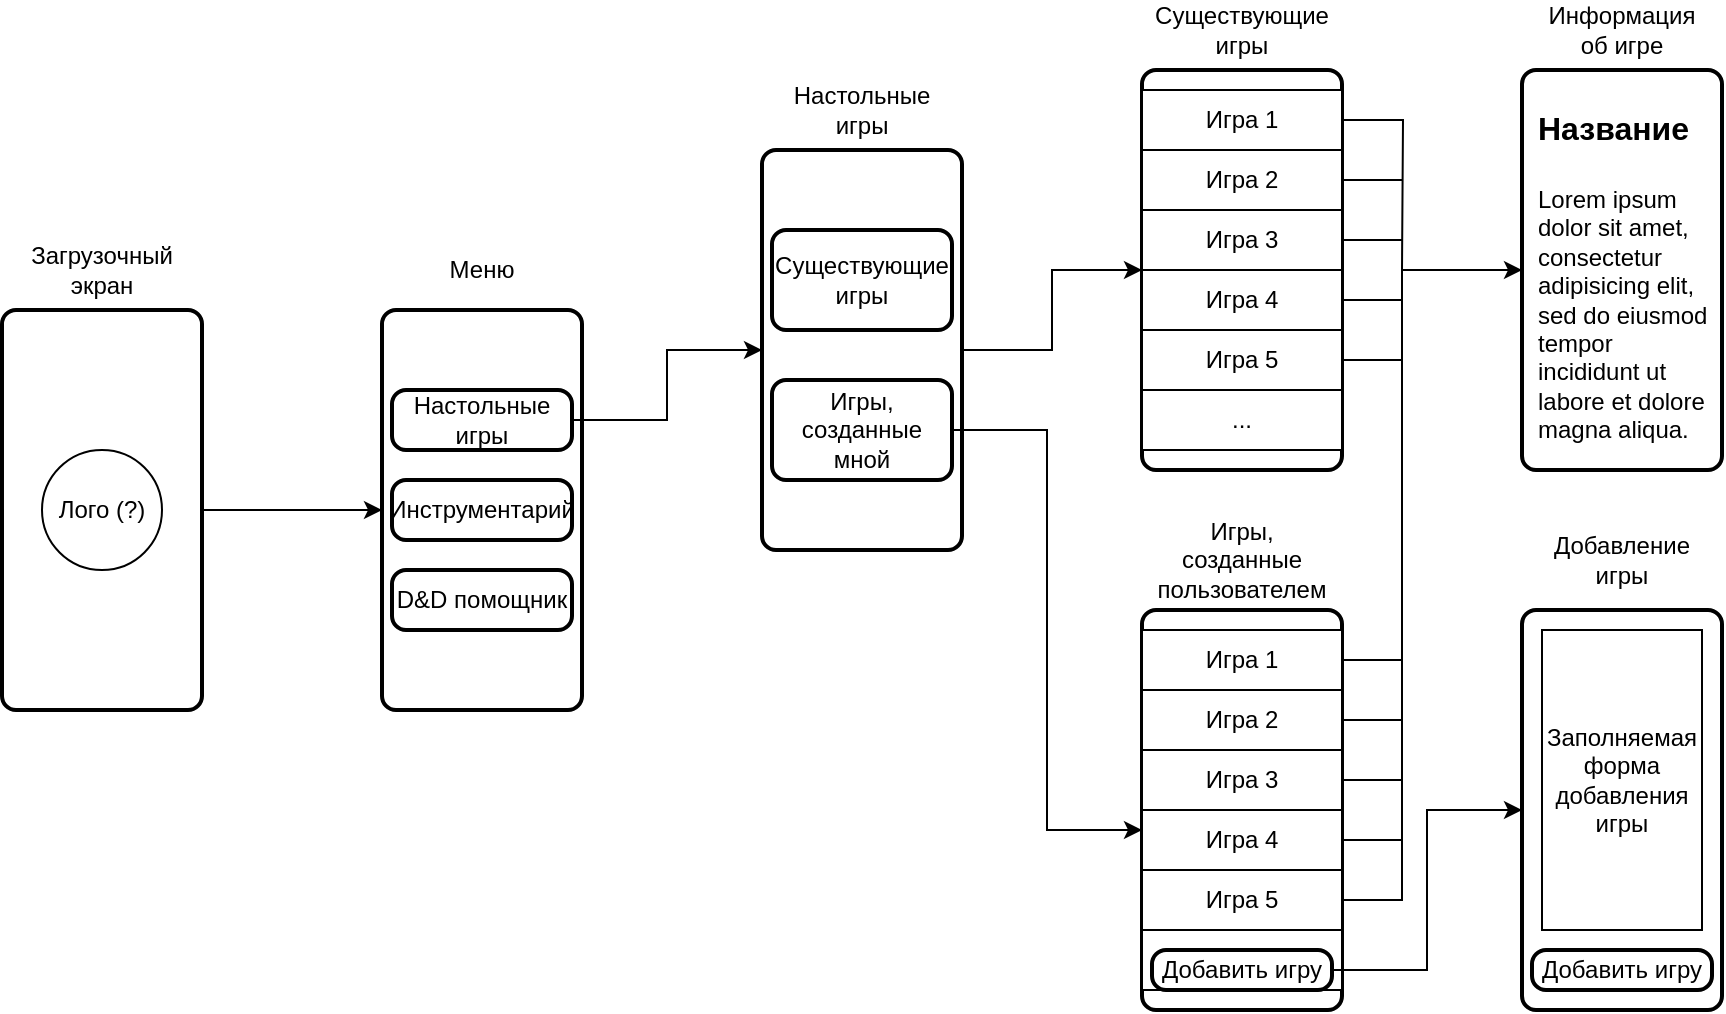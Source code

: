 <mxfile version="14.4.8" type="github">
  <diagram id="Wds3WwnXhRN4io4Kgcd5" name="Page-1">
    <mxGraphModel dx="1221" dy="678" grid="1" gridSize="10" guides="1" tooltips="1" connect="1" arrows="1" fold="1" page="1" pageScale="1" pageWidth="1169" pageHeight="827" math="0" shadow="0">
      <root>
        <mxCell id="0" />
        <mxCell id="1" parent="0" />
        <mxCell id="EYJ2kRQVxU2eaPTJzhmD-4" style="edgeStyle=orthogonalEdgeStyle;rounded=0;orthogonalLoop=1;jettySize=auto;html=1;exitX=1;exitY=0.5;exitDx=0;exitDy=0;" edge="1" parent="1" source="EYJ2kRQVxU2eaPTJzhmD-1" target="EYJ2kRQVxU2eaPTJzhmD-2">
          <mxGeometry relative="1" as="geometry" />
        </mxCell>
        <mxCell id="EYJ2kRQVxU2eaPTJzhmD-1" value="" style="rounded=1;whiteSpace=wrap;html=1;absoluteArcSize=1;arcSize=14;strokeWidth=2;" vertex="1" parent="1">
          <mxGeometry x="70" y="200" width="100" height="200" as="geometry" />
        </mxCell>
        <mxCell id="EYJ2kRQVxU2eaPTJzhmD-2" value="" style="rounded=1;whiteSpace=wrap;html=1;absoluteArcSize=1;arcSize=14;strokeWidth=2;" vertex="1" parent="1">
          <mxGeometry x="260" y="200" width="100" height="200" as="geometry" />
        </mxCell>
        <mxCell id="EYJ2kRQVxU2eaPTJzhmD-20" style="edgeStyle=orthogonalEdgeStyle;rounded=0;orthogonalLoop=1;jettySize=auto;html=1;exitX=1;exitY=0.5;exitDx=0;exitDy=0;entryX=0;entryY=0.5;entryDx=0;entryDy=0;" edge="1" parent="1" source="EYJ2kRQVxU2eaPTJzhmD-5" target="EYJ2kRQVxU2eaPTJzhmD-14">
          <mxGeometry relative="1" as="geometry" />
        </mxCell>
        <mxCell id="EYJ2kRQVxU2eaPTJzhmD-5" value="Настольные игры" style="rounded=1;whiteSpace=wrap;html=1;absoluteArcSize=1;arcSize=14;strokeWidth=2;" vertex="1" parent="1">
          <mxGeometry x="265" y="240" width="90" height="30" as="geometry" />
        </mxCell>
        <mxCell id="EYJ2kRQVxU2eaPTJzhmD-6" value="Инструментарий" style="rounded=1;whiteSpace=wrap;html=1;absoluteArcSize=1;arcSize=14;strokeWidth=2;" vertex="1" parent="1">
          <mxGeometry x="265" y="285" width="90" height="30" as="geometry" />
        </mxCell>
        <mxCell id="EYJ2kRQVxU2eaPTJzhmD-7" value="D&amp;amp;D помощник" style="rounded=1;whiteSpace=wrap;html=1;absoluteArcSize=1;arcSize=14;strokeWidth=2;" vertex="1" parent="1">
          <mxGeometry x="265" y="330" width="90" height="30" as="geometry" />
        </mxCell>
        <mxCell id="EYJ2kRQVxU2eaPTJzhmD-8" value="Меню" style="text;html=1;strokeColor=none;fillColor=none;align=center;verticalAlign=middle;whiteSpace=wrap;rounded=0;" vertex="1" parent="1">
          <mxGeometry x="290" y="170" width="40" height="20" as="geometry" />
        </mxCell>
        <mxCell id="EYJ2kRQVxU2eaPTJzhmD-9" value="Загрузочный экран" style="text;html=1;strokeColor=none;fillColor=none;align=center;verticalAlign=middle;whiteSpace=wrap;rounded=0;" vertex="1" parent="1">
          <mxGeometry x="100" y="170" width="40" height="20" as="geometry" />
        </mxCell>
        <mxCell id="EYJ2kRQVxU2eaPTJzhmD-13" value="Лого (?)" style="ellipse;whiteSpace=wrap;html=1;aspect=fixed;" vertex="1" parent="1">
          <mxGeometry x="90" y="270" width="60" height="60" as="geometry" />
        </mxCell>
        <mxCell id="EYJ2kRQVxU2eaPTJzhmD-30" style="edgeStyle=orthogonalEdgeStyle;rounded=0;orthogonalLoop=1;jettySize=auto;html=1;exitX=1;exitY=0.5;exitDx=0;exitDy=0;" edge="1" parent="1" source="EYJ2kRQVxU2eaPTJzhmD-14" target="EYJ2kRQVxU2eaPTJzhmD-19">
          <mxGeometry relative="1" as="geometry" />
        </mxCell>
        <mxCell id="EYJ2kRQVxU2eaPTJzhmD-14" value="" style="rounded=1;whiteSpace=wrap;html=1;absoluteArcSize=1;arcSize=14;strokeWidth=2;" vertex="1" parent="1">
          <mxGeometry x="450" y="120" width="100" height="200" as="geometry" />
        </mxCell>
        <mxCell id="EYJ2kRQVxU2eaPTJzhmD-15" value="Существующие игры" style="rounded=1;whiteSpace=wrap;html=1;absoluteArcSize=1;arcSize=14;strokeWidth=2;" vertex="1" parent="1">
          <mxGeometry x="455" y="160" width="90" height="50" as="geometry" />
        </mxCell>
        <mxCell id="EYJ2kRQVxU2eaPTJzhmD-33" style="edgeStyle=orthogonalEdgeStyle;rounded=0;orthogonalLoop=1;jettySize=auto;html=1;exitX=1;exitY=0.5;exitDx=0;exitDy=0;entryX=0;entryY=0.55;entryDx=0;entryDy=0;entryPerimeter=0;" edge="1" parent="1" source="EYJ2kRQVxU2eaPTJzhmD-16" target="EYJ2kRQVxU2eaPTJzhmD-31">
          <mxGeometry relative="1" as="geometry" />
        </mxCell>
        <mxCell id="EYJ2kRQVxU2eaPTJzhmD-16" value="Игры, созданные мной" style="rounded=1;whiteSpace=wrap;html=1;absoluteArcSize=1;arcSize=14;strokeWidth=2;" vertex="1" parent="1">
          <mxGeometry x="455" y="235" width="90" height="50" as="geometry" />
        </mxCell>
        <mxCell id="EYJ2kRQVxU2eaPTJzhmD-17" value="Настольные игры" style="text;html=1;strokeColor=none;fillColor=none;align=center;verticalAlign=middle;whiteSpace=wrap;rounded=0;" vertex="1" parent="1">
          <mxGeometry x="480" y="90" width="40" height="20" as="geometry" />
        </mxCell>
        <mxCell id="EYJ2kRQVxU2eaPTJzhmD-19" value="" style="rounded=1;whiteSpace=wrap;html=1;absoluteArcSize=1;arcSize=14;strokeWidth=2;" vertex="1" parent="1">
          <mxGeometry x="640" y="80" width="100" height="200" as="geometry" />
        </mxCell>
        <mxCell id="EYJ2kRQVxU2eaPTJzhmD-21" value="Существующие игры" style="text;html=1;strokeColor=none;fillColor=none;align=center;verticalAlign=middle;whiteSpace=wrap;rounded=0;" vertex="1" parent="1">
          <mxGeometry x="670" y="50" width="40" height="20" as="geometry" />
        </mxCell>
        <mxCell id="EYJ2kRQVxU2eaPTJzhmD-58" style="edgeStyle=orthogonalEdgeStyle;rounded=0;orthogonalLoop=1;jettySize=auto;html=1;exitX=1;exitY=0.5;exitDx=0;exitDy=0;endArrow=none;endFill=0;" edge="1" parent="1" source="EYJ2kRQVxU2eaPTJzhmD-23">
          <mxGeometry relative="1" as="geometry">
            <mxPoint x="770" y="180" as="targetPoint" />
          </mxGeometry>
        </mxCell>
        <mxCell id="EYJ2kRQVxU2eaPTJzhmD-23" value="Игра 1" style="rounded=0;whiteSpace=wrap;html=1;" vertex="1" parent="1">
          <mxGeometry x="640" y="90" width="100" height="30" as="geometry" />
        </mxCell>
        <mxCell id="EYJ2kRQVxU2eaPTJzhmD-59" style="edgeStyle=orthogonalEdgeStyle;rounded=0;orthogonalLoop=1;jettySize=auto;html=1;exitX=1;exitY=0.5;exitDx=0;exitDy=0;endArrow=none;endFill=0;" edge="1" parent="1" source="EYJ2kRQVxU2eaPTJzhmD-24">
          <mxGeometry relative="1" as="geometry">
            <mxPoint x="770" y="134.941" as="targetPoint" />
          </mxGeometry>
        </mxCell>
        <mxCell id="EYJ2kRQVxU2eaPTJzhmD-24" value="Игра 2" style="rounded=0;whiteSpace=wrap;html=1;" vertex="1" parent="1">
          <mxGeometry x="640" y="120" width="100" height="30" as="geometry" />
        </mxCell>
        <mxCell id="EYJ2kRQVxU2eaPTJzhmD-61" style="edgeStyle=orthogonalEdgeStyle;rounded=0;orthogonalLoop=1;jettySize=auto;html=1;exitX=1;exitY=0.5;exitDx=0;exitDy=0;endArrow=none;endFill=0;" edge="1" parent="1" source="EYJ2kRQVxU2eaPTJzhmD-25">
          <mxGeometry relative="1" as="geometry">
            <mxPoint x="770" y="165.529" as="targetPoint" />
          </mxGeometry>
        </mxCell>
        <mxCell id="EYJ2kRQVxU2eaPTJzhmD-25" value="Игра 3" style="rounded=0;whiteSpace=wrap;html=1;" vertex="1" parent="1">
          <mxGeometry x="640" y="150" width="100" height="30" as="geometry" />
        </mxCell>
        <mxCell id="EYJ2kRQVxU2eaPTJzhmD-62" style="edgeStyle=orthogonalEdgeStyle;rounded=0;orthogonalLoop=1;jettySize=auto;html=1;exitX=1;exitY=0.5;exitDx=0;exitDy=0;endArrow=none;endFill=0;" edge="1" parent="1" source="EYJ2kRQVxU2eaPTJzhmD-26">
          <mxGeometry relative="1" as="geometry">
            <mxPoint x="770" y="194.941" as="targetPoint" />
          </mxGeometry>
        </mxCell>
        <mxCell id="EYJ2kRQVxU2eaPTJzhmD-26" value="Игра 4" style="rounded=0;whiteSpace=wrap;html=1;" vertex="1" parent="1">
          <mxGeometry x="640" y="180" width="100" height="30" as="geometry" />
        </mxCell>
        <mxCell id="EYJ2kRQVxU2eaPTJzhmD-63" style="edgeStyle=orthogonalEdgeStyle;rounded=0;orthogonalLoop=1;jettySize=auto;html=1;exitX=1;exitY=0.5;exitDx=0;exitDy=0;endArrow=none;endFill=0;" edge="1" parent="1" source="EYJ2kRQVxU2eaPTJzhmD-27">
          <mxGeometry relative="1" as="geometry">
            <mxPoint x="770" y="225.529" as="targetPoint" />
          </mxGeometry>
        </mxCell>
        <mxCell id="EYJ2kRQVxU2eaPTJzhmD-27" value="Игра 5" style="rounded=0;whiteSpace=wrap;html=1;" vertex="1" parent="1">
          <mxGeometry x="640" y="210" width="100" height="30" as="geometry" />
        </mxCell>
        <mxCell id="EYJ2kRQVxU2eaPTJzhmD-28" value="..." style="rounded=0;whiteSpace=wrap;html=1;" vertex="1" parent="1">
          <mxGeometry x="640" y="240" width="100" height="30" as="geometry" />
        </mxCell>
        <mxCell id="EYJ2kRQVxU2eaPTJzhmD-31" value="" style="rounded=1;whiteSpace=wrap;html=1;absoluteArcSize=1;arcSize=14;strokeWidth=2;" vertex="1" parent="1">
          <mxGeometry x="640" y="350" width="100" height="200" as="geometry" />
        </mxCell>
        <mxCell id="EYJ2kRQVxU2eaPTJzhmD-32" value="Игры, созданные пользователем" style="text;html=1;strokeColor=none;fillColor=none;align=center;verticalAlign=middle;whiteSpace=wrap;rounded=0;" vertex="1" parent="1">
          <mxGeometry x="670" y="315" width="40" height="20" as="geometry" />
        </mxCell>
        <mxCell id="EYJ2kRQVxU2eaPTJzhmD-57" style="edgeStyle=orthogonalEdgeStyle;rounded=0;orthogonalLoop=1;jettySize=auto;html=1;exitX=1;exitY=0.5;exitDx=0;exitDy=0;endArrow=none;endFill=0;" edge="1" parent="1" source="EYJ2kRQVxU2eaPTJzhmD-34">
          <mxGeometry relative="1" as="geometry">
            <mxPoint x="770" y="374.941" as="targetPoint" />
          </mxGeometry>
        </mxCell>
        <mxCell id="EYJ2kRQVxU2eaPTJzhmD-34" value="Игра 1" style="rounded=0;whiteSpace=wrap;html=1;" vertex="1" parent="1">
          <mxGeometry x="640" y="360" width="100" height="30" as="geometry" />
        </mxCell>
        <mxCell id="EYJ2kRQVxU2eaPTJzhmD-56" style="edgeStyle=orthogonalEdgeStyle;rounded=0;orthogonalLoop=1;jettySize=auto;html=1;exitX=1;exitY=0.5;exitDx=0;exitDy=0;endArrow=none;endFill=0;" edge="1" parent="1" source="EYJ2kRQVxU2eaPTJzhmD-35">
          <mxGeometry relative="1" as="geometry">
            <mxPoint x="770" y="405.529" as="targetPoint" />
          </mxGeometry>
        </mxCell>
        <mxCell id="EYJ2kRQVxU2eaPTJzhmD-35" value="Игра 2" style="rounded=0;whiteSpace=wrap;html=1;" vertex="1" parent="1">
          <mxGeometry x="640" y="390" width="100" height="30" as="geometry" />
        </mxCell>
        <mxCell id="EYJ2kRQVxU2eaPTJzhmD-55" style="edgeStyle=orthogonalEdgeStyle;rounded=0;orthogonalLoop=1;jettySize=auto;html=1;exitX=1;exitY=0.5;exitDx=0;exitDy=0;endArrow=none;endFill=0;" edge="1" parent="1" source="EYJ2kRQVxU2eaPTJzhmD-36">
          <mxGeometry relative="1" as="geometry">
            <mxPoint x="770" y="434.941" as="targetPoint" />
          </mxGeometry>
        </mxCell>
        <mxCell id="EYJ2kRQVxU2eaPTJzhmD-36" value="Игра 3" style="rounded=0;whiteSpace=wrap;html=1;" vertex="1" parent="1">
          <mxGeometry x="640" y="420" width="100" height="30" as="geometry" />
        </mxCell>
        <mxCell id="EYJ2kRQVxU2eaPTJzhmD-53" style="edgeStyle=orthogonalEdgeStyle;rounded=0;orthogonalLoop=1;jettySize=auto;html=1;exitX=1;exitY=0.5;exitDx=0;exitDy=0;endArrow=none;endFill=0;" edge="1" parent="1" source="EYJ2kRQVxU2eaPTJzhmD-37">
          <mxGeometry relative="1" as="geometry">
            <mxPoint x="770" y="465.529" as="targetPoint" />
          </mxGeometry>
        </mxCell>
        <mxCell id="EYJ2kRQVxU2eaPTJzhmD-37" value="Игра 4" style="rounded=0;whiteSpace=wrap;html=1;" vertex="1" parent="1">
          <mxGeometry x="640" y="450" width="100" height="30" as="geometry" />
        </mxCell>
        <mxCell id="EYJ2kRQVxU2eaPTJzhmD-52" style="edgeStyle=orthogonalEdgeStyle;rounded=0;orthogonalLoop=1;jettySize=auto;html=1;exitX=1;exitY=0.5;exitDx=0;exitDy=0;entryX=0;entryY=0.5;entryDx=0;entryDy=0;" edge="1" parent="1" source="EYJ2kRQVxU2eaPTJzhmD-38" target="EYJ2kRQVxU2eaPTJzhmD-46">
          <mxGeometry relative="1" as="geometry">
            <Array as="points">
              <mxPoint x="770" y="495" />
              <mxPoint x="770" y="180" />
            </Array>
          </mxGeometry>
        </mxCell>
        <mxCell id="EYJ2kRQVxU2eaPTJzhmD-38" value="Игра 5" style="rounded=0;whiteSpace=wrap;html=1;" vertex="1" parent="1">
          <mxGeometry x="640" y="480" width="100" height="30" as="geometry" />
        </mxCell>
        <mxCell id="EYJ2kRQVxU2eaPTJzhmD-39" value="..." style="rounded=0;whiteSpace=wrap;html=1;" vertex="1" parent="1">
          <mxGeometry x="640" y="510" width="100" height="30" as="geometry" />
        </mxCell>
        <mxCell id="EYJ2kRQVxU2eaPTJzhmD-42" style="edgeStyle=orthogonalEdgeStyle;rounded=0;orthogonalLoop=1;jettySize=auto;html=1;exitX=1;exitY=0.5;exitDx=0;exitDy=0;" edge="1" parent="1" source="EYJ2kRQVxU2eaPTJzhmD-40" target="EYJ2kRQVxU2eaPTJzhmD-41">
          <mxGeometry relative="1" as="geometry" />
        </mxCell>
        <mxCell id="EYJ2kRQVxU2eaPTJzhmD-40" value="Добавить игру" style="rounded=1;whiteSpace=wrap;html=1;absoluteArcSize=1;arcSize=14;strokeWidth=2;" vertex="1" parent="1">
          <mxGeometry x="645" y="520" width="90" height="20" as="geometry" />
        </mxCell>
        <mxCell id="EYJ2kRQVxU2eaPTJzhmD-41" value="" style="rounded=1;whiteSpace=wrap;html=1;absoluteArcSize=1;arcSize=14;strokeWidth=2;" vertex="1" parent="1">
          <mxGeometry x="830" y="350" width="100" height="200" as="geometry" />
        </mxCell>
        <mxCell id="EYJ2kRQVxU2eaPTJzhmD-43" value="Добавление игры" style="text;html=1;strokeColor=none;fillColor=none;align=center;verticalAlign=middle;whiteSpace=wrap;rounded=0;" vertex="1" parent="1">
          <mxGeometry x="860" y="315" width="40" height="20" as="geometry" />
        </mxCell>
        <mxCell id="EYJ2kRQVxU2eaPTJzhmD-44" value="Заполняемая форма добавления игры" style="rounded=0;whiteSpace=wrap;html=1;" vertex="1" parent="1">
          <mxGeometry x="840" y="360" width="80" height="150" as="geometry" />
        </mxCell>
        <mxCell id="EYJ2kRQVxU2eaPTJzhmD-45" value="Добавить игру" style="rounded=1;whiteSpace=wrap;html=1;absoluteArcSize=1;arcSize=14;strokeWidth=2;" vertex="1" parent="1">
          <mxGeometry x="835" y="520" width="90" height="20" as="geometry" />
        </mxCell>
        <mxCell id="EYJ2kRQVxU2eaPTJzhmD-46" value="" style="rounded=1;whiteSpace=wrap;html=1;absoluteArcSize=1;arcSize=14;strokeWidth=2;" vertex="1" parent="1">
          <mxGeometry x="830" y="80" width="100" height="200" as="geometry" />
        </mxCell>
        <mxCell id="EYJ2kRQVxU2eaPTJzhmD-47" value="Информация об игре" style="text;html=1;strokeColor=none;fillColor=none;align=center;verticalAlign=middle;whiteSpace=wrap;rounded=0;" vertex="1" parent="1">
          <mxGeometry x="860" y="50" width="40" height="20" as="geometry" />
        </mxCell>
        <mxCell id="EYJ2kRQVxU2eaPTJzhmD-51" value="&lt;h1&gt;&lt;font style=&quot;font-size: 16px&quot;&gt;Название&lt;/font&gt;&lt;/h1&gt;&lt;p&gt;Lorem ipsum dolor sit amet, consectetur adipisicing elit, sed do eiusmod tempor incididunt ut labore et dolore magna aliqua.&lt;/p&gt;" style="text;html=1;strokeColor=none;fillColor=none;spacing=5;spacingTop=-20;whiteSpace=wrap;overflow=hidden;rounded=0;" vertex="1" parent="1">
          <mxGeometry x="832.5" y="87" width="95" height="183" as="geometry" />
        </mxCell>
      </root>
    </mxGraphModel>
  </diagram>
</mxfile>
